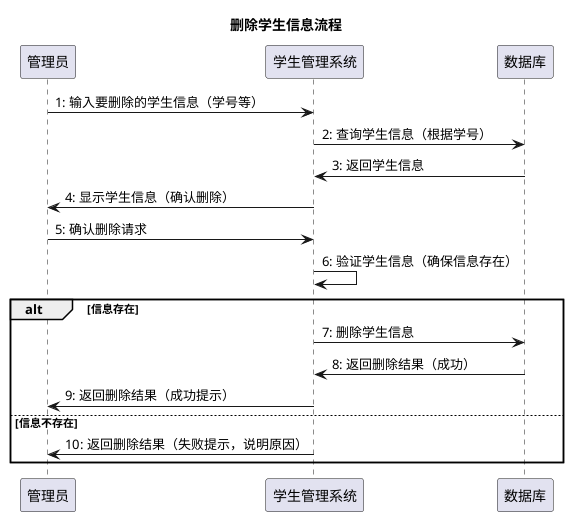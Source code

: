@startuml 删除学生协作图
title 删除学生信息流程

participant "管理员" as Administrator
participant "学生管理系统" as StudentSystem
participant "数据库" as Database

Administrator -> StudentSystem : 1: 输入要删除的学生信息（学号等）
StudentSystem -> Database : 2: 查询学生信息（根据学号）
Database -> StudentSystem : 3: 返回学生信息
StudentSystem -> Administrator : 4: 显示学生信息（确认删除）
Administrator -> StudentSystem : 5: 确认删除请求
StudentSystem -> StudentSystem : 6: 验证学生信息（确保信息存在）

alt 信息存在
    StudentSystem -> Database : 7: 删除学生信息
    Database -> StudentSystem : 8: 返回删除结果（成功）
    StudentSystem -> Administrator : 9: 返回删除结果（成功提示）
else 信息不存在
    StudentSystem -> Administrator : 10: 返回删除结果（失败提示，说明原因）
end

@enduml
